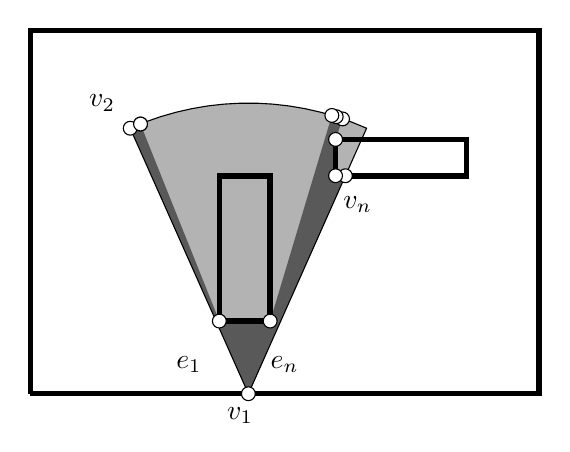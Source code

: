 % This file was created by matlab2tikz v0.4.0.
% Copyright (c) 2008--2013, Nico Schlömer <nico.schloemer@gmail.com>
% All rights reserved.
% 
% The latest updates can be retrieved from
%   http://www.mathworks.com/matlabcentral/fileexchange/22022-matlab2tikz
% where you can also make suggestions and rate matlab2tikz.
% 
% 
% 
\begin{tikzpicture}

\begin{axis}[%
width=3.124in,
height=5.459in,
scale only axis,
xmin=-300,
xmax=8300,
ymin=-5013.19,
ymax=10013.19,
hide axis,
axis x line*=bottom,
axis y line*=left
]
\addplot [
color=black,
solid,
line width=2.0pt,
forget plot
]
table[row sep=crcr]{
1000 0\\
8000 0\\
8000 5000\\
1000 5000\\
1000 0\\
};
\addplot [
color=black,
solid,
line width=2.0pt,
forget plot
]
table[row sep=crcr]{
3600 1000\\
3600 3000\\
4300 3000\\
4300 1000\\
3600 1000\\
};
\addplot [
color=black,
solid,
line width=2.0pt,
forget plot
]
table[row sep=crcr]{
5200 3000\\
5200 3500\\
7000 3500\\
7000 3000\\
5200 3000\\
};
\addplot [
color=black,
solid,
forget plot
]
table[row sep=crcr]{
4000 0\\
5626.947 3654.182\\
5420.428 3739.303\\
5209.48 3812.763\\
4994.76 3874.333\\
4776.937 3923.821\\
4556.692 3961.072\\
4334.711 3985.971\\
4111.687 3998.44\\
3888.313 3998.44\\
3665.289 3985.971\\
3443.308 3961.072\\
3223.063 3923.821\\
3005.24 3874.333\\
2790.52 3812.763\\
2579.572 3739.303\\
2373.053 3654.182\\
4000 0\\
};

\addplot [fill=black,opacity=3.0e-01,draw=none,forget plot] table[row sep=crcr]{
4000 0\\
5626.947 3654.182\\
5420.428 3739.303\\
5209.48 3812.763\\
4994.76 3874.333\\
4776.937 3923.821\\
4556.692 3961.072\\
4334.711 3985.971\\
4111.687 3998.44\\
3888.313 3998.44\\
3665.289 3985.971\\
3443.308 3961.072\\
3223.063 3923.821\\
3005.24 3874.333\\
2790.52 3812.763\\
2579.572 3739.303\\
2373.053 3654.182\\
4000 0\\
};

\addplot [fill=black,opacity=5.0e-01,draw=none,forget plot] table[row sep=crcr]{
2515 3712\\
2373 3654\\
4000 0\\
5335 3000\\
5200 3000\\
5200 3500\\
5296 3782\\
5209 3813\\
5149 3830\\
4300 1000\\
3600 1000\\
2515 3712\\
};
\addplot [
color=black,
mark size=2.5pt,
only marks,
mark=*,
mark options={solid,fill=white},
forget plot
]
table[row sep=crcr]{
2515 3712\\
2373 3654\\
4000 0\\
5335 3000\\
5200 3000\\
5200 3500\\
5296 3782\\
5209 3813\\
5149 3830\\
4300 1000\\
3600 1000\\
2515 3712\\
};
\node[right, inner sep=0mm, text=black]
at (axis cs:3700,-300,0) {$v_1$};
\node[right, inner sep=0mm, text=black]
at (axis cs:3000,400,0) {$e_1$};
\node[right, inner sep=0mm, text=black]
at (axis cs:4300,400,0) {$e_n$};
\node[right, inner sep=0mm, text=black]
at (axis cs:1800,4000,0) {$v_2$};
\node[right, inner sep=0mm, text=black]
at (axis cs:5300,2600,0) {$v_n$};
\end{axis}
\end{tikzpicture}%